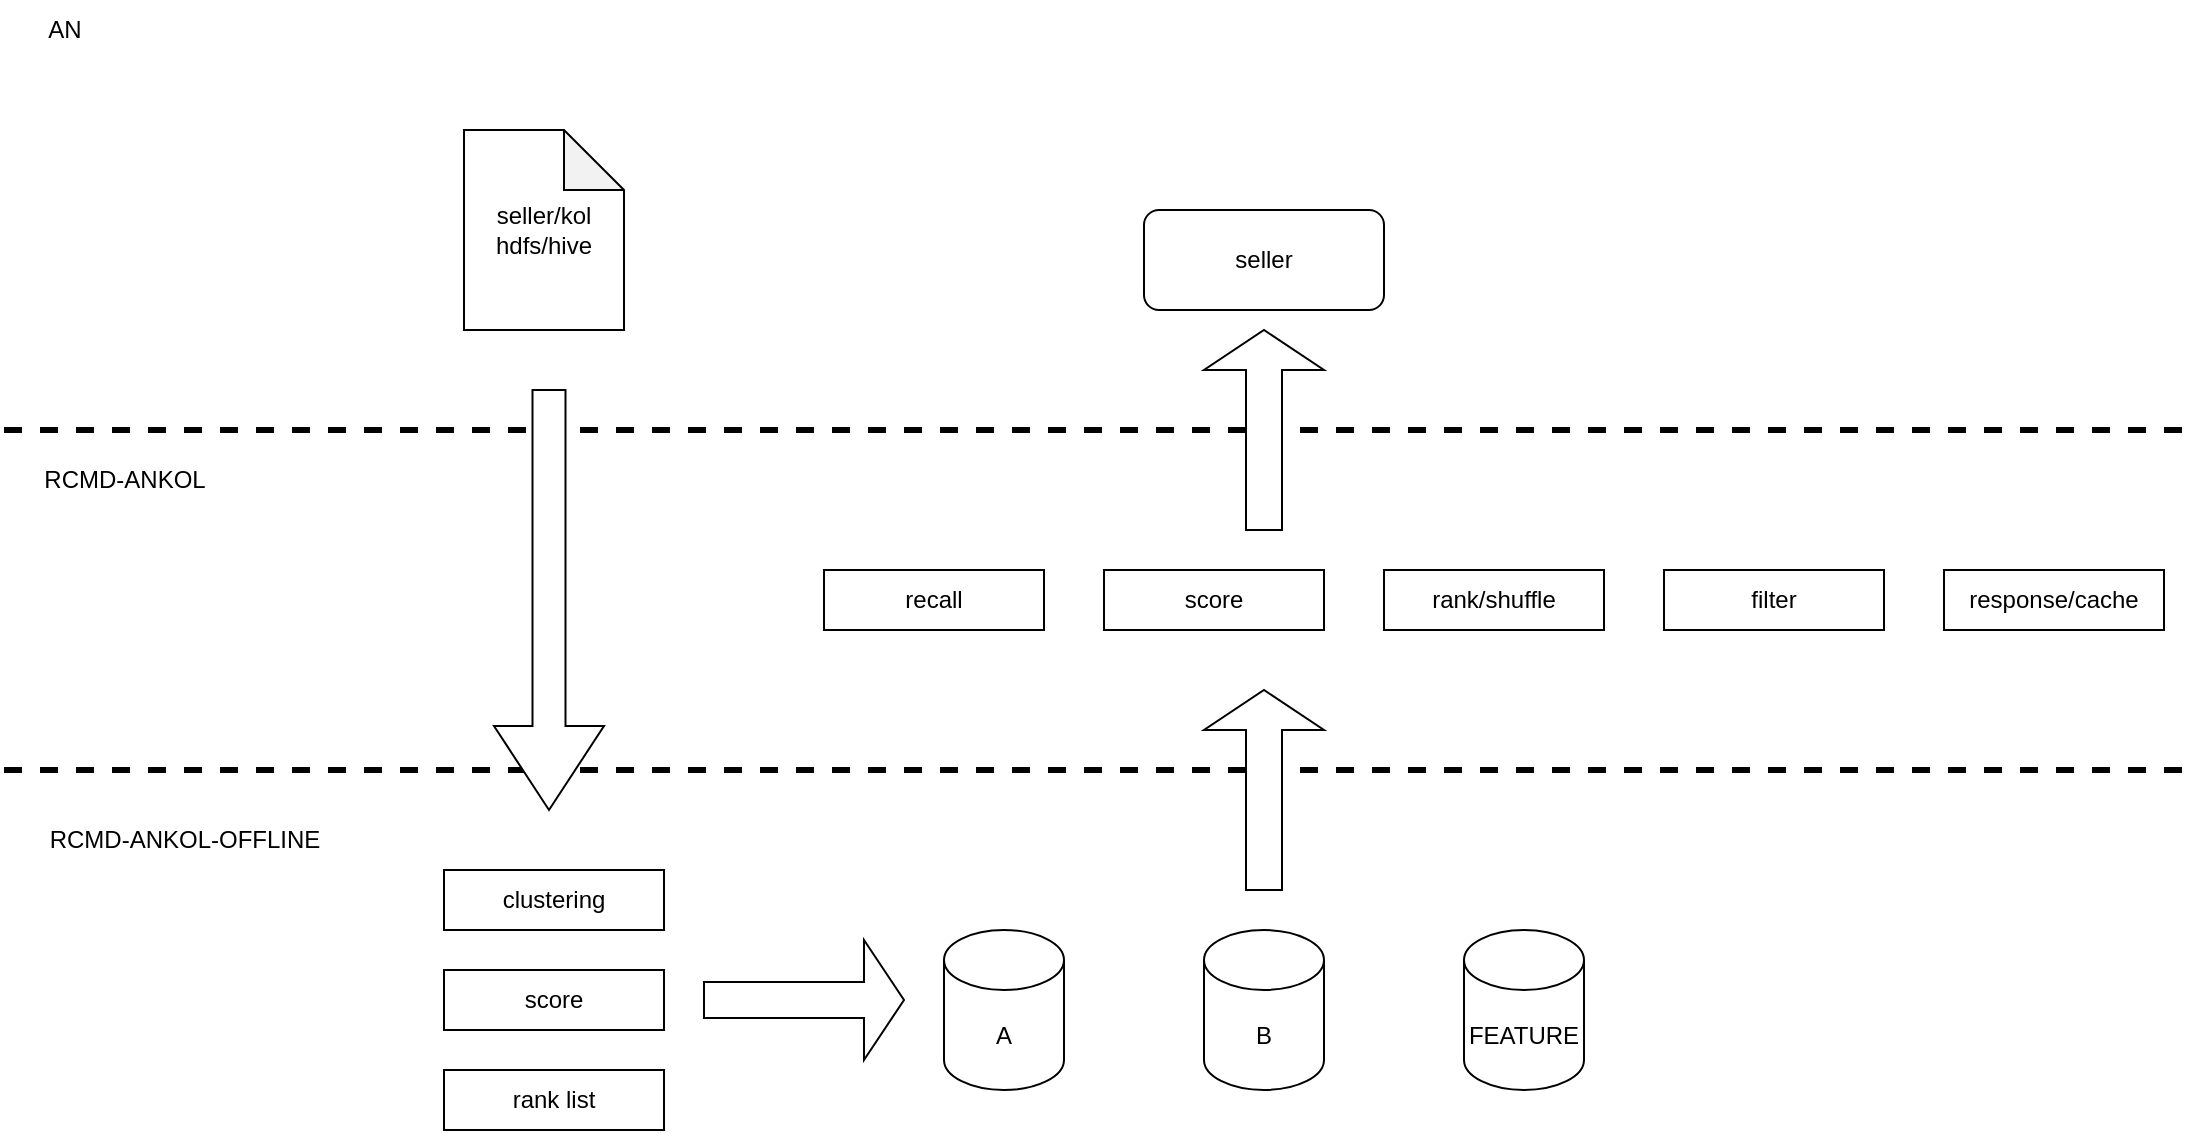 <mxfile version="20.3.6" type="github">
  <diagram id="mGOCQLTYLM3F7OYnm8TZ" name="第 1 页">
    <mxGraphModel dx="1234" dy="769" grid="1" gridSize="10" guides="1" tooltips="1" connect="1" arrows="1" fold="1" page="1" pageScale="1" pageWidth="3300" pageHeight="4681" math="0" shadow="0">
      <root>
        <mxCell id="0" />
        <mxCell id="1" parent="0" />
        <mxCell id="U5oUNKx9W1d3wKimpbEV-1" value="" style="edgeStyle=none;orthogonalLoop=1;jettySize=auto;html=1;rounded=0;endArrow=none;endFill=0;dashed=1;strokeWidth=3;" edge="1" parent="1">
          <mxGeometry width="80" relative="1" as="geometry">
            <mxPoint x="110" y="400" as="sourcePoint" />
            <mxPoint x="1200" y="400" as="targetPoint" />
            <Array as="points" />
          </mxGeometry>
        </mxCell>
        <mxCell id="U5oUNKx9W1d3wKimpbEV-3" value="" style="edgeStyle=none;orthogonalLoop=1;jettySize=auto;html=1;rounded=0;endArrow=none;endFill=0;dashed=1;strokeWidth=3;" edge="1" parent="1">
          <mxGeometry width="80" relative="1" as="geometry">
            <mxPoint x="110" y="570" as="sourcePoint" />
            <mxPoint x="1200" y="570" as="targetPoint" />
            <Array as="points" />
          </mxGeometry>
        </mxCell>
        <mxCell id="U5oUNKx9W1d3wKimpbEV-4" value="AN" style="text;html=1;resizable=0;autosize=1;align=center;verticalAlign=middle;points=[];fillColor=none;strokeColor=none;rounded=0;" vertex="1" parent="1">
          <mxGeometry x="120" y="185" width="40" height="30" as="geometry" />
        </mxCell>
        <mxCell id="U5oUNKx9W1d3wKimpbEV-5" value="RCMD-ANKOL" style="text;html=1;resizable=0;autosize=1;align=center;verticalAlign=middle;points=[];fillColor=none;strokeColor=none;rounded=0;" vertex="1" parent="1">
          <mxGeometry x="120" y="410" width="100" height="30" as="geometry" />
        </mxCell>
        <mxCell id="U5oUNKx9W1d3wKimpbEV-6" value="RCMD-ANKOL-OFFLINE" style="text;html=1;resizable=0;autosize=1;align=center;verticalAlign=middle;points=[];fillColor=none;strokeColor=none;rounded=0;" vertex="1" parent="1">
          <mxGeometry x="120" y="590" width="160" height="30" as="geometry" />
        </mxCell>
        <mxCell id="U5oUNKx9W1d3wKimpbEV-7" value="A" style="shape=cylinder3;whiteSpace=wrap;html=1;boundedLbl=1;backgroundOutline=1;size=15;" vertex="1" parent="1">
          <mxGeometry x="580" y="650" width="60" height="80" as="geometry" />
        </mxCell>
        <mxCell id="U5oUNKx9W1d3wKimpbEV-8" value="seller/kol&lt;br&gt;hdfs/hive" style="shape=note;whiteSpace=wrap;html=1;backgroundOutline=1;darkOpacity=0.05;" vertex="1" parent="1">
          <mxGeometry x="340" y="250" width="80" height="100" as="geometry" />
        </mxCell>
        <mxCell id="U5oUNKx9W1d3wKimpbEV-9" value="clustering" style="rounded=0;whiteSpace=wrap;html=1;" vertex="1" parent="1">
          <mxGeometry x="330" y="620" width="110" height="30" as="geometry" />
        </mxCell>
        <mxCell id="U5oUNKx9W1d3wKimpbEV-10" value="score" style="rounded=0;whiteSpace=wrap;html=1;" vertex="1" parent="1">
          <mxGeometry x="330" y="670" width="110" height="30" as="geometry" />
        </mxCell>
        <mxCell id="U5oUNKx9W1d3wKimpbEV-11" value="rank list" style="rounded=0;whiteSpace=wrap;html=1;" vertex="1" parent="1">
          <mxGeometry x="330" y="720" width="110" height="30" as="geometry" />
        </mxCell>
        <mxCell id="U5oUNKx9W1d3wKimpbEV-12" value="B" style="shape=cylinder3;whiteSpace=wrap;html=1;boundedLbl=1;backgroundOutline=1;size=15;" vertex="1" parent="1">
          <mxGeometry x="710" y="650" width="60" height="80" as="geometry" />
        </mxCell>
        <mxCell id="U5oUNKx9W1d3wKimpbEV-13" value="FEATURE" style="shape=cylinder3;whiteSpace=wrap;html=1;boundedLbl=1;backgroundOutline=1;size=15;" vertex="1" parent="1">
          <mxGeometry x="840" y="650" width="60" height="80" as="geometry" />
        </mxCell>
        <mxCell id="U5oUNKx9W1d3wKimpbEV-14" value="" style="shape=singleArrow;direction=south;whiteSpace=wrap;html=1;" vertex="1" parent="1">
          <mxGeometry x="355" y="380" width="55" height="210" as="geometry" />
        </mxCell>
        <mxCell id="U5oUNKx9W1d3wKimpbEV-15" value="seller" style="rounded=1;whiteSpace=wrap;html=1;" vertex="1" parent="1">
          <mxGeometry x="680" y="290" width="120" height="50" as="geometry" />
        </mxCell>
        <mxCell id="U5oUNKx9W1d3wKimpbEV-17" value="recall" style="rounded=0;whiteSpace=wrap;html=1;" vertex="1" parent="1">
          <mxGeometry x="520" y="470" width="110" height="30" as="geometry" />
        </mxCell>
        <mxCell id="U5oUNKx9W1d3wKimpbEV-18" value="score" style="rounded=0;whiteSpace=wrap;html=1;" vertex="1" parent="1">
          <mxGeometry x="660" y="470" width="110" height="30" as="geometry" />
        </mxCell>
        <mxCell id="U5oUNKx9W1d3wKimpbEV-19" value="rank/shuffle" style="rounded=0;whiteSpace=wrap;html=1;" vertex="1" parent="1">
          <mxGeometry x="800" y="470" width="110" height="30" as="geometry" />
        </mxCell>
        <mxCell id="U5oUNKx9W1d3wKimpbEV-20" value="" style="shape=singleArrow;whiteSpace=wrap;html=1;" vertex="1" parent="1">
          <mxGeometry x="460" y="655" width="100" height="60" as="geometry" />
        </mxCell>
        <mxCell id="U5oUNKx9W1d3wKimpbEV-21" value="filter" style="rounded=0;whiteSpace=wrap;html=1;" vertex="1" parent="1">
          <mxGeometry x="940" y="470" width="110" height="30" as="geometry" />
        </mxCell>
        <mxCell id="U5oUNKx9W1d3wKimpbEV-22" value="response/cache" style="rounded=0;whiteSpace=wrap;html=1;" vertex="1" parent="1">
          <mxGeometry x="1080" y="470" width="110" height="30" as="geometry" />
        </mxCell>
        <mxCell id="U5oUNKx9W1d3wKimpbEV-23" value="" style="shape=singleArrow;direction=north;whiteSpace=wrap;html=1;" vertex="1" parent="1">
          <mxGeometry x="710" y="530" width="60" height="100" as="geometry" />
        </mxCell>
        <mxCell id="U5oUNKx9W1d3wKimpbEV-24" value="" style="shape=singleArrow;direction=north;whiteSpace=wrap;html=1;" vertex="1" parent="1">
          <mxGeometry x="710" y="350" width="60" height="100" as="geometry" />
        </mxCell>
      </root>
    </mxGraphModel>
  </diagram>
</mxfile>
